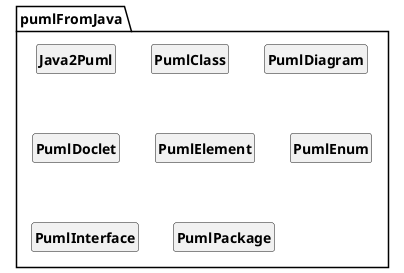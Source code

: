 @startuml

skinparam style strictuml
skinparam classAttributeIconSize 0
skinparam classFontStyle Bold
hide empty members

Package "pumlFromJava" {
class Java2Puml
{
}

class PumlClass
{
}

class PumlDiagram
{
}

class PumlDoclet
{
}

class PumlElement
{
}

class PumlEnum
{
}

class PumlInterface
{
}

class PumlPackage
{
}

}

@enduml

